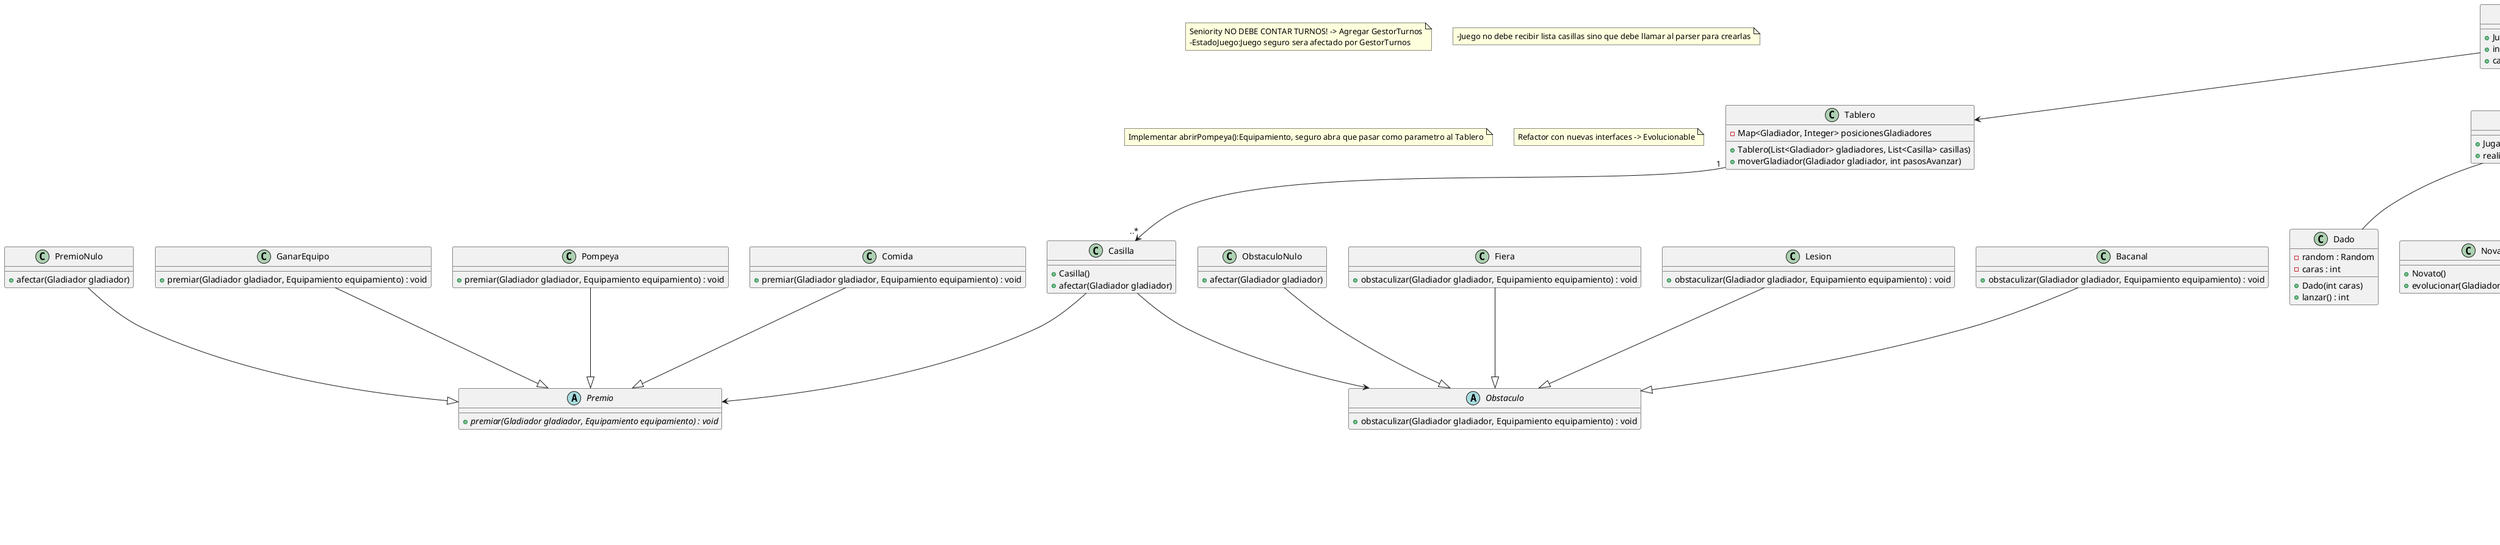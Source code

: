 @startuml

note "Seniority NO DEBE CONTAR TURNOS! -> Agregar GestorTurnos\n-EstadoJuego:Juego seguro sera afectado por GestorTurnos" as N1
note "-Juego no debe recibir lista casillas sino que debe llamar al parser para crearlas" as N2
note "Implementar abrirPompeya():Equipamiento, seguro abra que pasar como parametro al Tablero" as N3
note "Refactor con nuevas interfaces -> Evolucionable" as N4

class Juego{
    + Juego(int cantidadJugadores, List<Casilla> casillas)
    + iniciar() : void
    + cambiarEstadoJuego( EstadoJuego estadoNuevo) : void
}

class Tablero{
    - Map<Gladiador, Integer> posicionesGladiadores
    + Tablero(List<Gladiador> gladiadores, List<Casilla> casillas)
    + moverGladiador(Gladiador gladiador, int pasosAvanzar)
}

class Casilla{
    + Casilla()
    + afectar(Gladiador gladiador)
}

abstract Premio{
+ {abstract} premiar(Gladiador gladiador, Equipamiento equipamiento) : void
}

class PremioNulo{
+ afectar(Gladiador gladiador)
}

class GanarEquipo{
 + premiar(Gladiador gladiador, Equipamiento equipamiento) : void
}

class Pompeya{
 + premiar(Gladiador gladiador, Equipamiento equipamiento) : void
}

class Comida{
 + premiar(Gladiador gladiador, Equipamiento equipamiento) : void
}

abstract Obstaculo{
+ obstaculizar(Gladiador gladiador, Equipamiento equipamiento) : void
}

class ObstaculoNulo{
+ afectar(Gladiador gladiador)
}

class Fiera{
 + obstaculizar(Gladiador gladiador, Equipamiento equipamiento) : void
}

class Lesion{
 + obstaculizar(Gladiador gladiador, Equipamiento equipamiento) : void
}

class Bacanal{
 + obstaculizar(Gladiador gladiador, Equipamiento equipamiento) : void
}

class Jugador{
    + Jugador(Gladiador gladiador)
    + realizarTurno(Tablero tablero, int maxCantidadPasos) : void
}

class Dado{
    - random : Random
    - caras : int
    + Dado(int caras)
    + lanzar() : int
}

class Gladiador{
    - energia : int
    + Gladiador()
    + actualizar(Tablero tablero, int pasosAvanzar) : void
    + cambiarEnergia(int cambioEnergia) : void
    + cambiarSeniority(Seniority nuevoSeniority) : void
    + cambiarEquipamiento(Equipamiento nuevoEquipamiento) : void
    + premiar(Premio premio) : void
    + obstaculizar(Obstaculo obstaculo) : void
}

abstract Seniority{
    - turnos : int
    # recuperacionEnergia : int
    # limiteAsencion : int
    + {abstract} evolucionar(Gladiador gladiador) : void
    + recuperarEnergia(Gladiador gladiador) : void
}

class Novato{
    + Novato()
    + evolucionar(Gladiador gladiador) : void
}

class SemiSenior{
    + SemiSenior()
    + evolucionar(Gladiador gladiador) : void
}

class Senior{
    + Senior()
    + evolucionar(Gladiador gladiador) : void
}

abstract Equipamiento{
    # reduccionDeDanio : int
    + mitigarDanio(int danio) : int
    + {abstract} mejorarEquipamiento(Gladiador gladiador) : void
}

class Desnudo{
 + Desnudo()
 + mejorarEquipamiento(Gladiador gladiador) : void
}

class Casco{
 + Casco()
 + mejorarEquipamiento(Gladiador gladiador) : void
}

class Armadura{
 + Armadura()
 + mejorarEquipamiento(Gladiador gladiador) : void
}

class EscudoEspada{
 + EscudoEspada()
 + mejorarEquipamiento(Gladiador gladiador) : void
}

class Llave{
 + Llave()
 + mejorarEquipamiento(Gladiador gladiador) : void
}

abstract EstadoJuego{
    + {abstract} finalizar() : void
    + {abstract}  determinarContinuidadEjecucion() : boolean
}

interface Finalizador{
    + finalizar() : void
}

interface DeterminadorContinuidadJuego{
    + determinarContinuidadEjecucion() : boolean
}

class Jugando{
    + finalizar() : void
    + determinarContinuidadEjecucion() : boolean
    }

class FinalizadoConGanador{
    + finalizar() : void
    + determinarContinuidadEjecucion() : boolean
}

class FinalizadoSinGanador{
    + finalizar() : void
    + determinarContinuidadEjecucion() : boolean
}

Juego --> Tablero

Juego *-- EstadoJuego

Jugando --|> EstadoJuego

EstadoJuego ..|> Finalizador

EstadoJuego ..|> DeterminadorContinuidadJuego

FinalizadoConGanador --|> EstadoJuego

FinalizadoSinGanador --|> EstadoJuego

Juego "2" --> "6" Jugador

Jugador --> Gladiador

Jugador -- Dado

Gladiador *-- Seniority

Novato --|> Seniority

SemiSenior --|> Seniority

Senior --|> Seniority

Gladiador -- Equipamiento

Tablero "1" --> "..*" Casilla

Casilla --> Premio

PremioNulo --|> Premio

Comida --|> Premio

Pompeya --|> Premio

GanarEquipo --|> Premio

Casilla --> Obstaculo

ObstaculoNulo --|> Obstaculo

Fiera --|> Obstaculo

Lesion --|> Obstaculo

Bacanal --|> Obstaculo

Equipamiento <|.. Desnudo

Equipamiento <|.. Casco

Equipamiento <|.. Armadura

Equipamiento <|.. EscudoEspada

Equipamiento <|.. Llave

@enduml